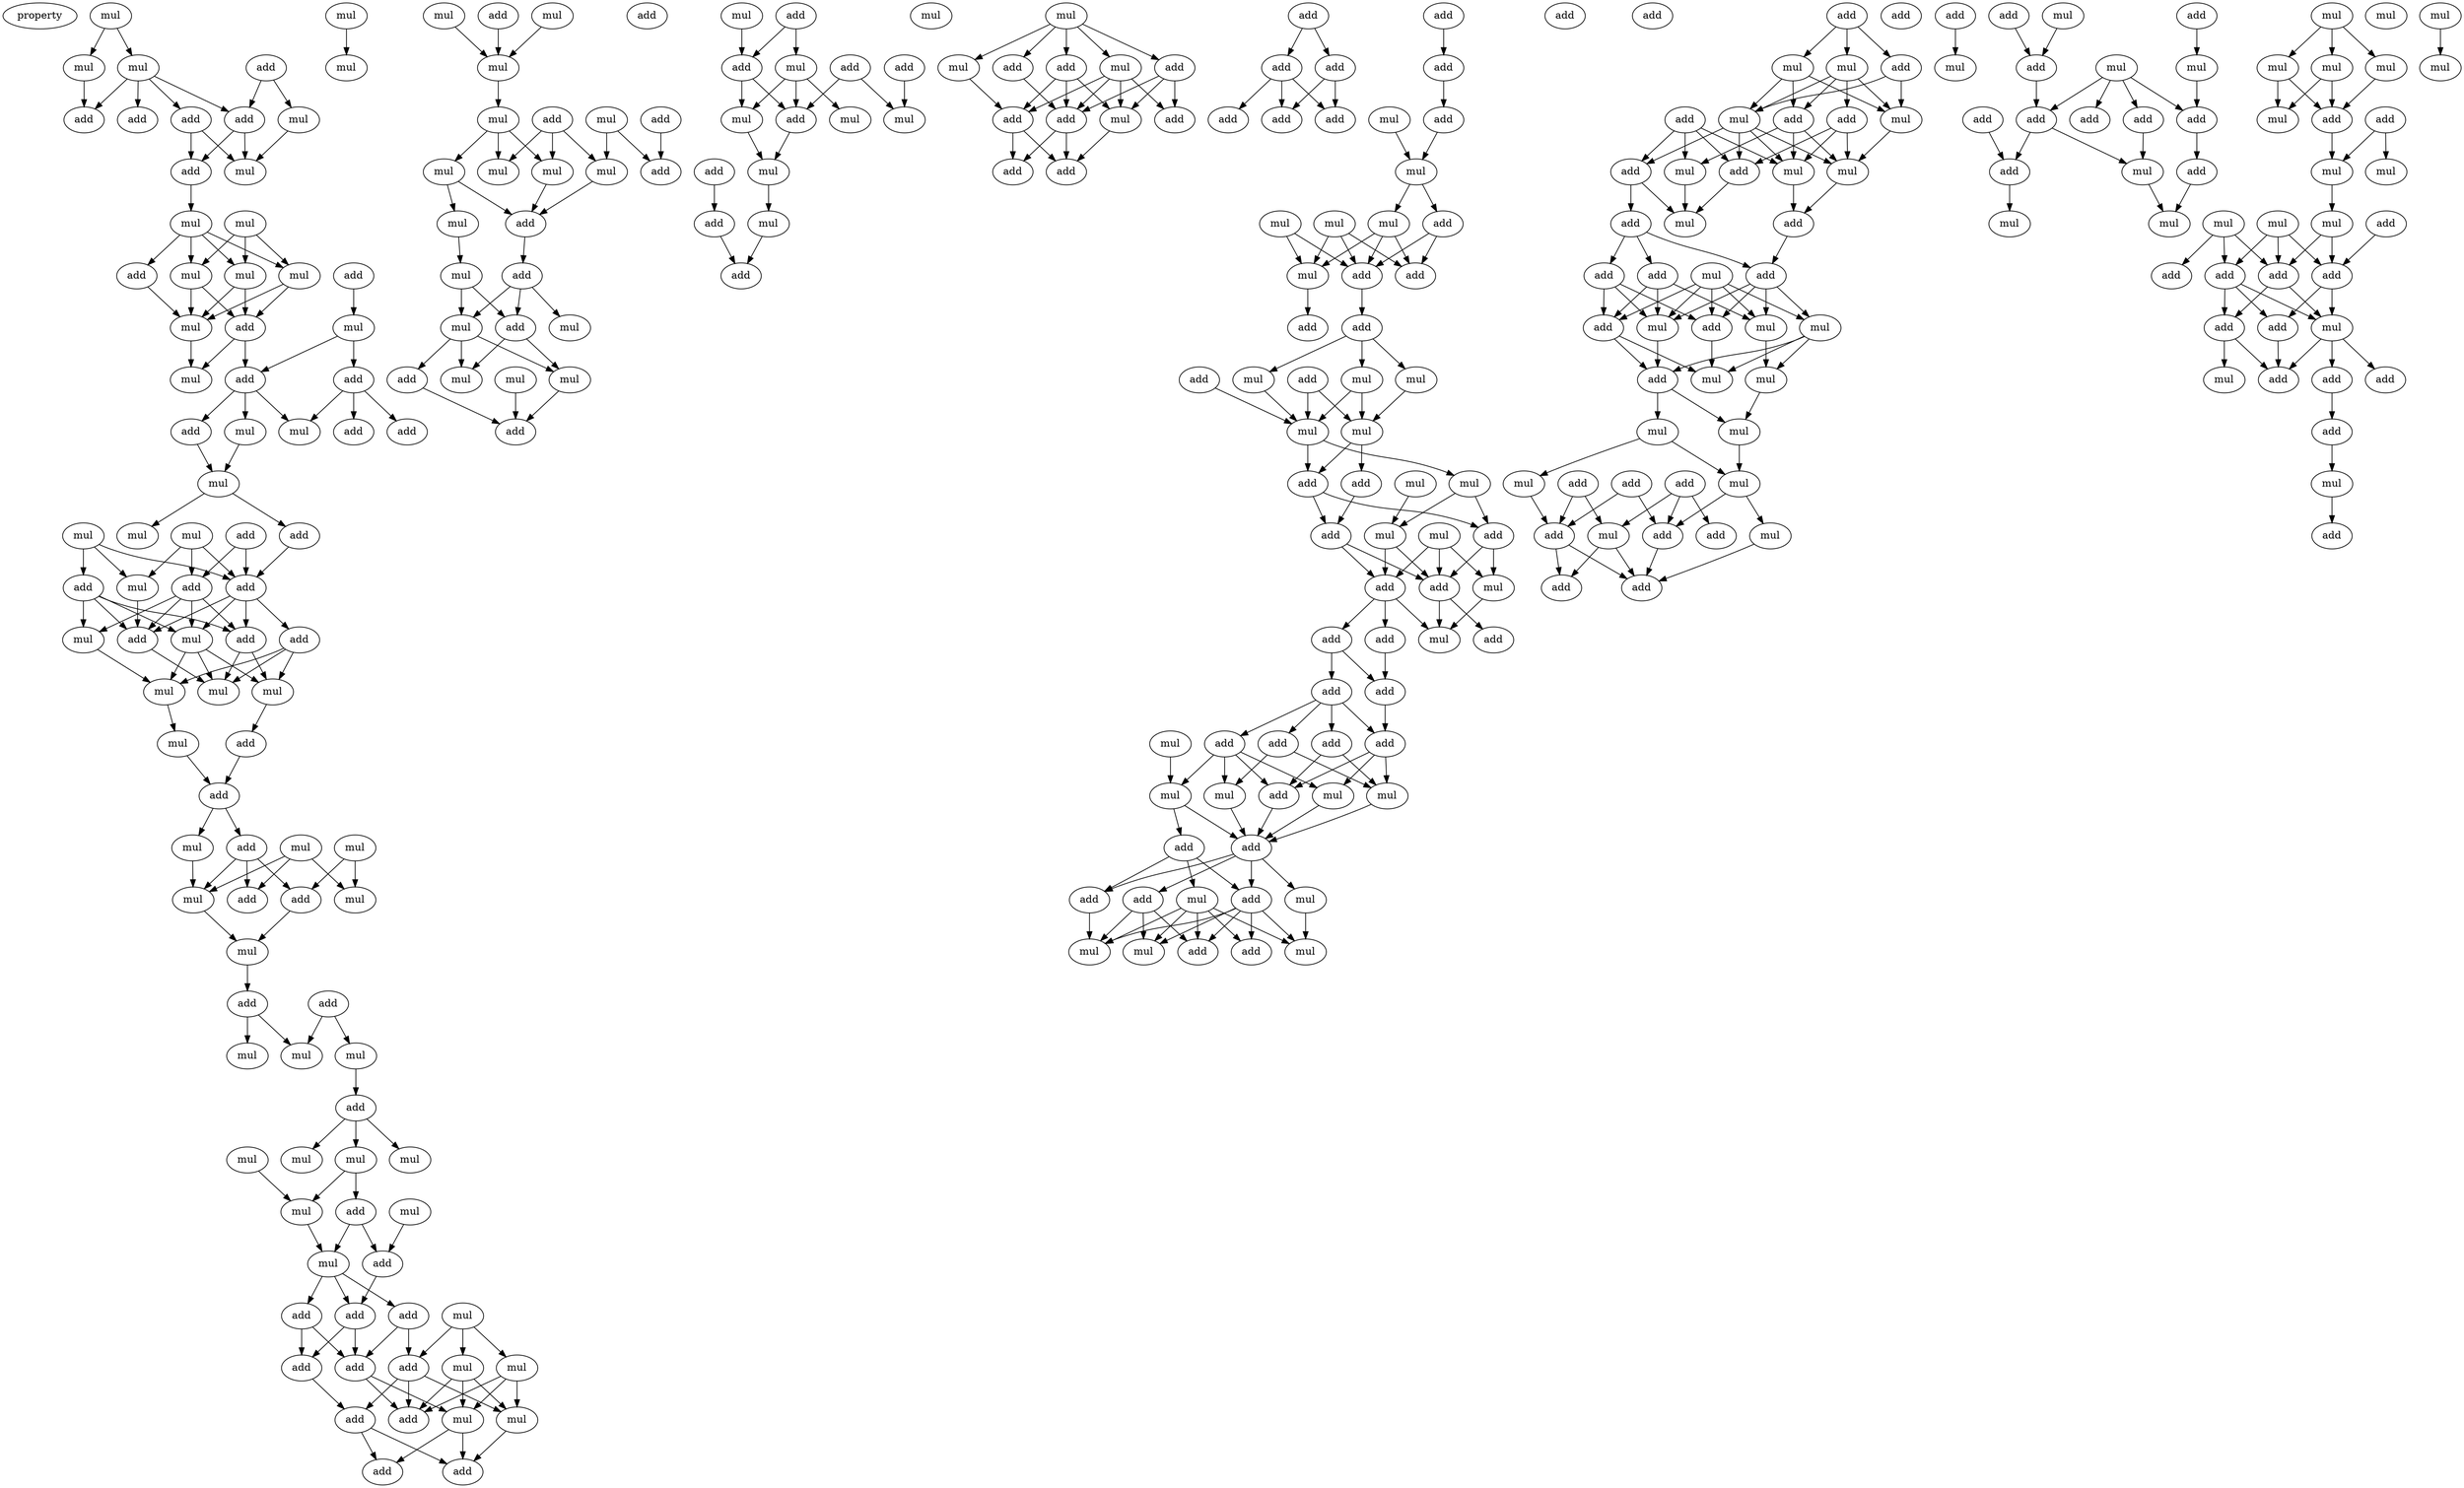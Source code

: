 digraph {
    node [fontcolor=black]
    property [mul=2,lf=1.2]
    0 [ label = mul ];
    1 [ label = mul ];
    2 [ label = mul ];
    3 [ label = add ];
    4 [ label = mul ];
    5 [ label = add ];
    6 [ label = add ];
    7 [ label = add ];
    8 [ label = add ];
    9 [ label = add ];
    10 [ label = mul ];
    11 [ label = mul ];
    12 [ label = mul ];
    13 [ label = add ];
    14 [ label = mul ];
    15 [ label = add ];
    16 [ label = mul ];
    17 [ label = mul ];
    18 [ label = add ];
    19 [ label = mul ];
    20 [ label = mul ];
    21 [ label = add ];
    22 [ label = add ];
    23 [ label = mul ];
    24 [ label = mul ];
    25 [ label = add ];
    26 [ label = mul ];
    27 [ label = add ];
    28 [ label = add ];
    29 [ label = mul ];
    30 [ label = mul ];
    31 [ label = add ];
    32 [ label = mul ];
    33 [ label = mul ];
    34 [ label = add ];
    35 [ label = add ];
    36 [ label = mul ];
    37 [ label = add ];
    38 [ label = add ];
    39 [ label = mul ];
    40 [ label = add ];
    41 [ label = add ];
    42 [ label = add ];
    43 [ label = mul ];
    44 [ label = mul ];
    45 [ label = mul ];
    46 [ label = mul ];
    47 [ label = add ];
    48 [ label = mul ];
    49 [ label = add ];
    50 [ label = mul ];
    51 [ label = add ];
    52 [ label = mul ];
    53 [ label = mul ];
    54 [ label = add ];
    55 [ label = mul ];
    56 [ label = mul ];
    57 [ label = add ];
    58 [ label = mul ];
    59 [ label = add ];
    60 [ label = add ];
    61 [ label = mul ];
    62 [ label = mul ];
    63 [ label = mul ];
    64 [ label = add ];
    65 [ label = mul ];
    66 [ label = mul ];
    67 [ label = mul ];
    68 [ label = mul ];
    69 [ label = mul ];
    70 [ label = mul ];
    71 [ label = add ];
    72 [ label = add ];
    73 [ label = mul ];
    74 [ label = add ];
    75 [ label = add ];
    76 [ label = mul ];
    77 [ label = add ];
    78 [ label = add ];
    79 [ label = mul ];
    80 [ label = add ];
    81 [ label = add ];
    82 [ label = mul ];
    83 [ label = mul ];
    84 [ label = add ];
    85 [ label = add ];
    86 [ label = mul ];
    87 [ label = add ];
    88 [ label = add ];
    89 [ label = mul ];
    90 [ label = mul ];
    91 [ label = add ];
    92 [ label = mul ];
    93 [ label = mul ];
    94 [ label = add ];
    95 [ label = mul ];
    96 [ label = mul ];
    97 [ label = mul ];
    98 [ label = add ];
    99 [ label = add ];
    100 [ label = mul ];
    101 [ label = add ];
    102 [ label = mul ];
    103 [ label = mul ];
    104 [ label = mul ];
    105 [ label = mul ];
    106 [ label = add ];
    107 [ label = mul ];
    108 [ label = add ];
    109 [ label = mul ];
    110 [ label = mul ];
    111 [ label = add ];
    112 [ label = mul ];
    113 [ label = mul ];
    114 [ label = add ];
    115 [ label = mul ];
    116 [ label = add ];
    117 [ label = mul ];
    118 [ label = add ];
    119 [ label = add ];
    120 [ label = add ];
    121 [ label = mul ];
    122 [ label = add ];
    123 [ label = mul ];
    124 [ label = mul ];
    125 [ label = add ];
    126 [ label = mul ];
    127 [ label = add ];
    128 [ label = mul ];
    129 [ label = add ];
    130 [ label = mul ];
    131 [ label = mul ];
    132 [ label = add ];
    133 [ label = mul ];
    134 [ label = mul ];
    135 [ label = add ];
    136 [ label = mul ];
    137 [ label = add ];
    138 [ label = add ];
    139 [ label = add ];
    140 [ label = add ];
    141 [ label = add ];
    142 [ label = mul ];
    143 [ label = add ];
    144 [ label = add ];
    145 [ label = add ];
    146 [ label = add ];
    147 [ label = add ];
    148 [ label = add ];
    149 [ label = add ];
    150 [ label = add ];
    151 [ label = add ];
    152 [ label = add ];
    153 [ label = mul ];
    154 [ label = add ];
    155 [ label = add ];
    156 [ label = mul ];
    157 [ label = mul ];
    158 [ label = mul ];
    159 [ label = mul ];
    160 [ label = add ];
    161 [ label = add ];
    162 [ label = mul ];
    163 [ label = add ];
    164 [ label = add ];
    165 [ label = add ];
    166 [ label = mul ];
    167 [ label = add ];
    168 [ label = mul ];
    169 [ label = add ];
    170 [ label = mul ];
    171 [ label = add ];
    172 [ label = mul ];
    173 [ label = mul ];
    174 [ label = add ];
    175 [ label = add ];
    176 [ label = mul ];
    177 [ label = mul ];
    178 [ label = add ];
    179 [ label = mul ];
    180 [ label = mul ];
    181 [ label = add ];
    182 [ label = add ];
    183 [ label = add ];
    184 [ label = mul ];
    185 [ label = add ];
    186 [ label = mul ];
    187 [ label = add ];
    188 [ label = add ];
    189 [ label = add ];
    190 [ label = add ];
    191 [ label = add ];
    192 [ label = add ];
    193 [ label = mul ];
    194 [ label = add ];
    195 [ label = add ];
    196 [ label = mul ];
    197 [ label = add ];
    198 [ label = mul ];
    199 [ label = mul ];
    200 [ label = mul ];
    201 [ label = add ];
    202 [ label = add ];
    203 [ label = mul ];
    204 [ label = add ];
    205 [ label = add ];
    206 [ label = add ];
    207 [ label = mul ];
    208 [ label = mul ];
    209 [ label = add ];
    210 [ label = mul ];
    211 [ label = add ];
    212 [ label = mul ];
    213 [ label = add ];
    214 [ label = mul ];
    215 [ label = mul ];
    216 [ label = add ];
    217 [ label = mul ];
    218 [ label = add ];
    219 [ label = add ];
    220 [ label = mul ];
    221 [ label = add ];
    222 [ label = mul ];
    223 [ label = add ];
    224 [ label = add ];
    225 [ label = mul ];
    226 [ label = mul ];
    227 [ label = add ];
    228 [ label = add ];
    229 [ label = mul ];
    230 [ label = add ];
    231 [ label = add ];
    232 [ label = mul ];
    233 [ label = add ];
    234 [ label = add ];
    235 [ label = mul ];
    236 [ label = add ];
    237 [ label = add ];
    238 [ label = mul ];
    239 [ label = mul ];
    240 [ label = mul ];
    241 [ label = add ];
    242 [ label = mul ];
    243 [ label = mul ];
    244 [ label = mul ];
    245 [ label = add ];
    246 [ label = mul ];
    247 [ label = mul ];
    248 [ label = add ];
    249 [ label = add ];
    250 [ label = add ];
    251 [ label = add ];
    252 [ label = mul ];
    253 [ label = mul ];
    254 [ label = add ];
    255 [ label = add ];
    256 [ label = add ];
    257 [ label = add ];
    258 [ label = mul ];
    259 [ label = add ];
    260 [ label = mul ];
    261 [ label = add ];
    262 [ label = mul ];
    263 [ label = add ];
    264 [ label = mul ];
    265 [ label = add ];
    266 [ label = add ];
    267 [ label = add ];
    268 [ label = add ];
    269 [ label = add ];
    270 [ label = add ];
    271 [ label = mul ];
    272 [ label = add ];
    273 [ label = mul ];
    274 [ label = mul ];
    275 [ label = mul ];
    276 [ label = mul ];
    277 [ label = mul ];
    278 [ label = mul ];
    279 [ label = add ];
    280 [ label = mul ];
    281 [ label = add ];
    282 [ label = mul ];
    283 [ label = mul ];
    284 [ label = mul ];
    285 [ label = mul ];
    286 [ label = add ];
    287 [ label = mul ];
    288 [ label = add ];
    289 [ label = add ];
    290 [ label = add ];
    291 [ label = add ];
    292 [ label = add ];
    293 [ label = add ];
    294 [ label = mul ];
    295 [ label = mul ];
    296 [ label = add ];
    297 [ label = add ];
    298 [ label = add ];
    299 [ label = add ];
    300 [ label = mul ];
    301 [ label = mul ];
    302 [ label = mul ];
    303 [ label = add ];
    304 [ label = mul ];
    0 -> 1 [ name = 0 ];
    0 -> 2 [ name = 1 ];
    1 -> 6 [ name = 2 ];
    2 -> 5 [ name = 3 ];
    2 -> 6 [ name = 4 ];
    2 -> 7 [ name = 5 ];
    2 -> 8 [ name = 6 ];
    3 -> 4 [ name = 7 ];
    3 -> 7 [ name = 8 ];
    4 -> 10 [ name = 9 ];
    5 -> 9 [ name = 10 ];
    5 -> 10 [ name = 11 ];
    7 -> 9 [ name = 12 ];
    7 -> 10 [ name = 13 ];
    9 -> 12 [ name = 14 ];
    11 -> 14 [ name = 15 ];
    11 -> 16 [ name = 16 ];
    11 -> 17 [ name = 17 ];
    12 -> 13 [ name = 18 ];
    12 -> 14 [ name = 19 ];
    12 -> 16 [ name = 20 ];
    12 -> 17 [ name = 21 ];
    13 -> 19 [ name = 22 ];
    14 -> 18 [ name = 23 ];
    14 -> 19 [ name = 24 ];
    15 -> 20 [ name = 25 ];
    16 -> 18 [ name = 26 ];
    16 -> 19 [ name = 27 ];
    17 -> 18 [ name = 28 ];
    17 -> 19 [ name = 29 ];
    18 -> 22 [ name = 30 ];
    18 -> 23 [ name = 31 ];
    19 -> 23 [ name = 32 ];
    20 -> 21 [ name = 33 ];
    20 -> 22 [ name = 34 ];
    21 -> 24 [ name = 35 ];
    21 -> 27 [ name = 36 ];
    21 -> 28 [ name = 37 ];
    22 -> 24 [ name = 38 ];
    22 -> 25 [ name = 39 ];
    22 -> 26 [ name = 40 ];
    25 -> 29 [ name = 41 ];
    26 -> 29 [ name = 42 ];
    29 -> 33 [ name = 43 ];
    29 -> 34 [ name = 44 ];
    30 -> 36 [ name = 45 ];
    30 -> 37 [ name = 46 ];
    30 -> 38 [ name = 47 ];
    31 -> 37 [ name = 48 ];
    31 -> 38 [ name = 49 ];
    32 -> 35 [ name = 50 ];
    32 -> 36 [ name = 51 ];
    32 -> 38 [ name = 52 ];
    34 -> 38 [ name = 53 ];
    35 -> 39 [ name = 54 ];
    35 -> 40 [ name = 55 ];
    35 -> 42 [ name = 56 ];
    35 -> 43 [ name = 57 ];
    36 -> 40 [ name = 58 ];
    37 -> 39 [ name = 59 ];
    37 -> 40 [ name = 60 ];
    37 -> 42 [ name = 61 ];
    37 -> 43 [ name = 62 ];
    38 -> 39 [ name = 63 ];
    38 -> 40 [ name = 64 ];
    38 -> 41 [ name = 65 ];
    38 -> 42 [ name = 66 ];
    39 -> 44 [ name = 67 ];
    39 -> 45 [ name = 68 ];
    39 -> 46 [ name = 69 ];
    40 -> 44 [ name = 70 ];
    41 -> 44 [ name = 71 ];
    41 -> 45 [ name = 72 ];
    41 -> 46 [ name = 73 ];
    42 -> 44 [ name = 74 ];
    42 -> 46 [ name = 75 ];
    43 -> 45 [ name = 76 ];
    45 -> 48 [ name = 77 ];
    46 -> 47 [ name = 78 ];
    47 -> 49 [ name = 79 ];
    48 -> 49 [ name = 80 ];
    49 -> 50 [ name = 81 ];
    49 -> 51 [ name = 82 ];
    50 -> 55 [ name = 83 ];
    51 -> 54 [ name = 84 ];
    51 -> 55 [ name = 85 ];
    51 -> 57 [ name = 86 ];
    52 -> 55 [ name = 87 ];
    52 -> 56 [ name = 88 ];
    52 -> 57 [ name = 89 ];
    53 -> 54 [ name = 90 ];
    53 -> 56 [ name = 91 ];
    54 -> 58 [ name = 92 ];
    55 -> 58 [ name = 93 ];
    58 -> 60 [ name = 94 ];
    59 -> 62 [ name = 95 ];
    59 -> 63 [ name = 96 ];
    60 -> 61 [ name = 97 ];
    60 -> 63 [ name = 98 ];
    62 -> 64 [ name = 99 ];
    64 -> 65 [ name = 100 ];
    64 -> 66 [ name = 101 ];
    64 -> 68 [ name = 102 ];
    67 -> 70 [ name = 103 ];
    68 -> 70 [ name = 104 ];
    68 -> 71 [ name = 105 ];
    69 -> 72 [ name = 106 ];
    70 -> 73 [ name = 107 ];
    71 -> 72 [ name = 108 ];
    71 -> 73 [ name = 109 ];
    72 -> 75 [ name = 110 ];
    73 -> 74 [ name = 111 ];
    73 -> 75 [ name = 112 ];
    73 -> 77 [ name = 113 ];
    74 -> 78 [ name = 114 ];
    74 -> 80 [ name = 115 ];
    75 -> 78 [ name = 116 ];
    75 -> 81 [ name = 117 ];
    76 -> 79 [ name = 118 ];
    76 -> 80 [ name = 119 ];
    76 -> 82 [ name = 120 ];
    77 -> 78 [ name = 121 ];
    77 -> 81 [ name = 122 ];
    78 -> 84 [ name = 123 ];
    78 -> 86 [ name = 124 ];
    79 -> 83 [ name = 125 ];
    79 -> 84 [ name = 126 ];
    79 -> 86 [ name = 127 ];
    80 -> 83 [ name = 128 ];
    80 -> 84 [ name = 129 ];
    80 -> 85 [ name = 130 ];
    81 -> 85 [ name = 131 ];
    82 -> 83 [ name = 132 ];
    82 -> 84 [ name = 133 ];
    82 -> 86 [ name = 134 ];
    83 -> 88 [ name = 135 ];
    85 -> 87 [ name = 136 ];
    85 -> 88 [ name = 137 ];
    86 -> 87 [ name = 138 ];
    86 -> 88 [ name = 139 ];
    89 -> 92 [ name = 140 ];
    90 -> 95 [ name = 141 ];
    91 -> 95 [ name = 142 ];
    93 -> 95 [ name = 143 ];
    95 -> 97 [ name = 144 ];
    96 -> 100 [ name = 145 ];
    96 -> 101 [ name = 146 ];
    97 -> 102 [ name = 147 ];
    97 -> 103 [ name = 148 ];
    97 -> 104 [ name = 149 ];
    98 -> 101 [ name = 150 ];
    99 -> 100 [ name = 151 ];
    99 -> 102 [ name = 152 ];
    99 -> 103 [ name = 153 ];
    100 -> 106 [ name = 154 ];
    103 -> 106 [ name = 155 ];
    104 -> 105 [ name = 156 ];
    104 -> 106 [ name = 157 ];
    105 -> 107 [ name = 158 ];
    106 -> 108 [ name = 159 ];
    107 -> 109 [ name = 160 ];
    107 -> 111 [ name = 161 ];
    108 -> 109 [ name = 162 ];
    108 -> 110 [ name = 163 ];
    108 -> 111 [ name = 164 ];
    109 -> 112 [ name = 165 ];
    109 -> 114 [ name = 166 ];
    109 -> 115 [ name = 167 ];
    111 -> 112 [ name = 168 ];
    111 -> 115 [ name = 169 ];
    113 -> 116 [ name = 170 ];
    114 -> 116 [ name = 171 ];
    115 -> 116 [ name = 172 ];
    117 -> 119 [ name = 173 ];
    118 -> 119 [ name = 174 ];
    118 -> 121 [ name = 175 ];
    119 -> 124 [ name = 176 ];
    119 -> 125 [ name = 177 ];
    120 -> 126 [ name = 178 ];
    121 -> 123 [ name = 179 ];
    121 -> 124 [ name = 180 ];
    121 -> 125 [ name = 181 ];
    122 -> 125 [ name = 182 ];
    122 -> 126 [ name = 183 ];
    124 -> 128 [ name = 184 ];
    125 -> 128 [ name = 185 ];
    127 -> 129 [ name = 186 ];
    128 -> 131 [ name = 187 ];
    129 -> 132 [ name = 188 ];
    131 -> 132 [ name = 189 ];
    133 -> 134 [ name = 190 ];
    133 -> 135 [ name = 191 ];
    133 -> 136 [ name = 192 ];
    133 -> 137 [ name = 193 ];
    133 -> 138 [ name = 194 ];
    134 -> 139 [ name = 195 ];
    134 -> 140 [ name = 196 ];
    134 -> 141 [ name = 197 ];
    134 -> 142 [ name = 198 ];
    135 -> 139 [ name = 199 ];
    135 -> 140 [ name = 200 ];
    135 -> 142 [ name = 201 ];
    136 -> 141 [ name = 202 ];
    137 -> 139 [ name = 203 ];
    138 -> 139 [ name = 204 ];
    138 -> 141 [ name = 205 ];
    138 -> 142 [ name = 206 ];
    139 -> 143 [ name = 207 ];
    139 -> 144 [ name = 208 ];
    141 -> 143 [ name = 209 ];
    141 -> 144 [ name = 210 ];
    142 -> 143 [ name = 211 ];
    145 -> 146 [ name = 212 ];
    145 -> 147 [ name = 213 ];
    146 -> 148 [ name = 214 ];
    146 -> 149 [ name = 215 ];
    146 -> 150 [ name = 216 ];
    147 -> 149 [ name = 217 ];
    147 -> 150 [ name = 218 ];
    151 -> 152 [ name = 219 ];
    152 -> 155 [ name = 220 ];
    153 -> 156 [ name = 221 ];
    155 -> 156 [ name = 222 ];
    156 -> 158 [ name = 223 ];
    156 -> 160 [ name = 224 ];
    157 -> 161 [ name = 225 ];
    157 -> 162 [ name = 226 ];
    157 -> 163 [ name = 227 ];
    158 -> 161 [ name = 228 ];
    158 -> 162 [ name = 229 ];
    158 -> 163 [ name = 230 ];
    159 -> 161 [ name = 231 ];
    159 -> 162 [ name = 232 ];
    160 -> 161 [ name = 233 ];
    160 -> 163 [ name = 234 ];
    161 -> 165 [ name = 235 ];
    162 -> 164 [ name = 236 ];
    165 -> 166 [ name = 237 ];
    165 -> 168 [ name = 238 ];
    165 -> 170 [ name = 239 ];
    166 -> 173 [ name = 240 ];
    167 -> 172 [ name = 241 ];
    168 -> 172 [ name = 242 ];
    169 -> 172 [ name = 243 ];
    169 -> 173 [ name = 244 ];
    170 -> 172 [ name = 245 ];
    170 -> 173 [ name = 246 ];
    172 -> 174 [ name = 247 ];
    172 -> 176 [ name = 248 ];
    173 -> 174 [ name = 249 ];
    173 -> 175 [ name = 250 ];
    174 -> 178 [ name = 251 ];
    174 -> 181 [ name = 252 ];
    175 -> 178 [ name = 253 ];
    176 -> 180 [ name = 254 ];
    176 -> 181 [ name = 255 ];
    177 -> 180 [ name = 256 ];
    178 -> 182 [ name = 257 ];
    178 -> 183 [ name = 258 ];
    179 -> 182 [ name = 259 ];
    179 -> 183 [ name = 260 ];
    179 -> 184 [ name = 261 ];
    180 -> 182 [ name = 262 ];
    180 -> 183 [ name = 263 ];
    181 -> 183 [ name = 264 ];
    181 -> 184 [ name = 265 ];
    182 -> 186 [ name = 266 ];
    182 -> 187 [ name = 267 ];
    182 -> 188 [ name = 268 ];
    183 -> 185 [ name = 269 ];
    183 -> 186 [ name = 270 ];
    184 -> 186 [ name = 271 ];
    187 -> 189 [ name = 272 ];
    188 -> 189 [ name = 273 ];
    188 -> 190 [ name = 274 ];
    189 -> 191 [ name = 275 ];
    190 -> 191 [ name = 276 ];
    190 -> 192 [ name = 277 ];
    190 -> 194 [ name = 278 ];
    190 -> 195 [ name = 279 ];
    191 -> 197 [ name = 280 ];
    191 -> 199 [ name = 281 ];
    191 -> 200 [ name = 282 ];
    192 -> 196 [ name = 283 ];
    192 -> 200 [ name = 284 ];
    193 -> 198 [ name = 285 ];
    194 -> 197 [ name = 286 ];
    194 -> 200 [ name = 287 ];
    195 -> 196 [ name = 288 ];
    195 -> 197 [ name = 289 ];
    195 -> 198 [ name = 290 ];
    195 -> 199 [ name = 291 ];
    196 -> 201 [ name = 292 ];
    197 -> 201 [ name = 293 ];
    198 -> 201 [ name = 294 ];
    198 -> 202 [ name = 295 ];
    199 -> 201 [ name = 296 ];
    200 -> 201 [ name = 297 ];
    201 -> 204 [ name = 298 ];
    201 -> 205 [ name = 299 ];
    201 -> 206 [ name = 300 ];
    201 -> 207 [ name = 301 ];
    202 -> 203 [ name = 302 ];
    202 -> 204 [ name = 303 ];
    202 -> 206 [ name = 304 ];
    203 -> 208 [ name = 305 ];
    203 -> 209 [ name = 306 ];
    203 -> 210 [ name = 307 ];
    203 -> 211 [ name = 308 ];
    203 -> 212 [ name = 309 ];
    204 -> 212 [ name = 310 ];
    205 -> 208 [ name = 311 ];
    205 -> 209 [ name = 312 ];
    205 -> 212 [ name = 313 ];
    206 -> 208 [ name = 314 ];
    206 -> 209 [ name = 315 ];
    206 -> 210 [ name = 316 ];
    206 -> 211 [ name = 317 ];
    206 -> 212 [ name = 318 ];
    207 -> 210 [ name = 319 ];
    213 -> 214 [ name = 320 ];
    213 -> 215 [ name = 321 ];
    213 -> 216 [ name = 322 ];
    214 -> 217 [ name = 323 ];
    214 -> 219 [ name = 324 ];
    214 -> 220 [ name = 325 ];
    214 -> 221 [ name = 326 ];
    215 -> 217 [ name = 327 ];
    215 -> 219 [ name = 328 ];
    215 -> 220 [ name = 329 ];
    216 -> 217 [ name = 330 ];
    216 -> 220 [ name = 331 ];
    217 -> 226 [ name = 332 ];
    218 -> 222 [ name = 333 ];
    218 -> 223 [ name = 334 ];
    218 -> 224 [ name = 335 ];
    218 -> 225 [ name = 336 ];
    219 -> 222 [ name = 337 ];
    219 -> 225 [ name = 338 ];
    219 -> 226 [ name = 339 ];
    220 -> 222 [ name = 340 ];
    220 -> 223 [ name = 341 ];
    220 -> 224 [ name = 342 ];
    220 -> 226 [ name = 343 ];
    221 -> 222 [ name = 344 ];
    221 -> 224 [ name = 345 ];
    221 -> 226 [ name = 346 ];
    222 -> 227 [ name = 347 ];
    223 -> 228 [ name = 348 ];
    223 -> 229 [ name = 349 ];
    224 -> 229 [ name = 350 ];
    225 -> 229 [ name = 351 ];
    226 -> 227 [ name = 352 ];
    227 -> 231 [ name = 353 ];
    228 -> 231 [ name = 354 ];
    228 -> 233 [ name = 355 ];
    228 -> 234 [ name = 356 ];
    231 -> 235 [ name = 357 ];
    231 -> 237 [ name = 358 ];
    231 -> 238 [ name = 359 ];
    231 -> 239 [ name = 360 ];
    232 -> 235 [ name = 361 ];
    232 -> 236 [ name = 362 ];
    232 -> 237 [ name = 363 ];
    232 -> 238 [ name = 364 ];
    232 -> 239 [ name = 365 ];
    233 -> 235 [ name = 366 ];
    233 -> 236 [ name = 367 ];
    233 -> 239 [ name = 368 ];
    234 -> 236 [ name = 369 ];
    234 -> 237 [ name = 370 ];
    234 -> 239 [ name = 371 ];
    235 -> 242 [ name = 372 ];
    236 -> 240 [ name = 373 ];
    236 -> 241 [ name = 374 ];
    237 -> 240 [ name = 375 ];
    238 -> 240 [ name = 376 ];
    238 -> 241 [ name = 377 ];
    238 -> 242 [ name = 378 ];
    239 -> 241 [ name = 379 ];
    241 -> 243 [ name = 380 ];
    241 -> 244 [ name = 381 ];
    242 -> 243 [ name = 382 ];
    243 -> 247 [ name = 383 ];
    244 -> 246 [ name = 384 ];
    244 -> 247 [ name = 385 ];
    245 -> 251 [ name = 386 ];
    245 -> 254 [ name = 387 ];
    246 -> 251 [ name = 388 ];
    247 -> 253 [ name = 389 ];
    247 -> 254 [ name = 390 ];
    248 -> 251 [ name = 391 ];
    248 -> 252 [ name = 392 ];
    249 -> 250 [ name = 393 ];
    249 -> 252 [ name = 394 ];
    249 -> 254 [ name = 395 ];
    251 -> 255 [ name = 396 ];
    251 -> 256 [ name = 397 ];
    252 -> 255 [ name = 398 ];
    252 -> 256 [ name = 399 ];
    253 -> 256 [ name = 400 ];
    254 -> 256 [ name = 401 ];
    257 -> 260 [ name = 402 ];
    258 -> 263 [ name = 403 ];
    259 -> 263 [ name = 404 ];
    261 -> 262 [ name = 405 ];
    262 -> 265 [ name = 406 ];
    263 -> 267 [ name = 407 ];
    264 -> 265 [ name = 408 ];
    264 -> 267 [ name = 409 ];
    264 -> 268 [ name = 410 ];
    264 -> 269 [ name = 411 ];
    265 -> 270 [ name = 412 ];
    266 -> 272 [ name = 413 ];
    267 -> 271 [ name = 414 ];
    267 -> 272 [ name = 415 ];
    269 -> 271 [ name = 416 ];
    270 -> 274 [ name = 417 ];
    271 -> 274 [ name = 418 ];
    272 -> 273 [ name = 419 ];
    275 -> 276 [ name = 420 ];
    275 -> 277 [ name = 421 ];
    275 -> 278 [ name = 422 ];
    276 -> 280 [ name = 423 ];
    276 -> 281 [ name = 424 ];
    277 -> 281 [ name = 425 ];
    278 -> 280 [ name = 426 ];
    278 -> 281 [ name = 427 ];
    279 -> 282 [ name = 428 ];
    279 -> 283 [ name = 429 ];
    281 -> 282 [ name = 430 ];
    282 -> 284 [ name = 431 ];
    284 -> 289 [ name = 432 ];
    284 -> 291 [ name = 433 ];
    285 -> 288 [ name = 434 ];
    285 -> 289 [ name = 435 ];
    285 -> 291 [ name = 436 ];
    286 -> 291 [ name = 437 ];
    287 -> 288 [ name = 438 ];
    287 -> 289 [ name = 439 ];
    287 -> 290 [ name = 440 ];
    288 -> 292 [ name = 441 ];
    288 -> 293 [ name = 442 ];
    288 -> 294 [ name = 443 ];
    289 -> 292 [ name = 444 ];
    289 -> 294 [ name = 445 ];
    291 -> 293 [ name = 446 ];
    291 -> 294 [ name = 447 ];
    292 -> 295 [ name = 448 ];
    292 -> 296 [ name = 449 ];
    293 -> 296 [ name = 450 ];
    294 -> 296 [ name = 451 ];
    294 -> 297 [ name = 452 ];
    294 -> 298 [ name = 453 ];
    297 -> 299 [ name = 454 ];
    299 -> 300 [ name = 455 ];
    300 -> 303 [ name = 456 ];
    302 -> 304 [ name = 457 ];
}
